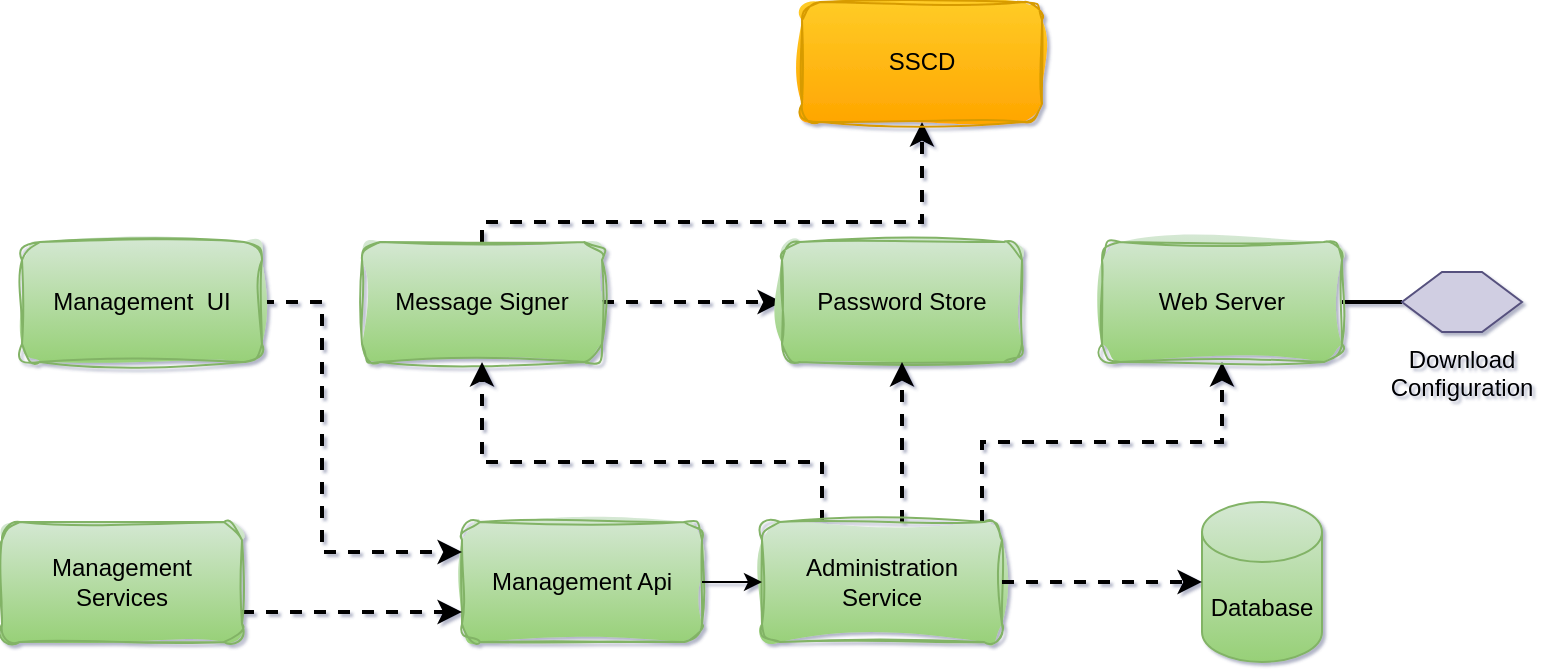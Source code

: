 <mxfile version="22.0.0" type="device">
  <diagram name="Page-1" id="RcsFwqiE_mqMil7ZwmxQ">
    <mxGraphModel dx="1010" dy="732" grid="1" gridSize="10" guides="1" tooltips="1" connect="1" arrows="1" fold="1" page="1" pageScale="1" pageWidth="827" pageHeight="1169" background="none" math="0" shadow="1">
      <root>
        <mxCell id="0" />
        <mxCell id="1" parent="0" />
        <mxCell id="R0o29H9aw-5ZgJFbA4co-17" value="Management Api" style="rounded=1;whiteSpace=wrap;html=1;fillColor=#d5e8d4;strokeColor=#82b366;sketch=1;curveFitting=1;jiggle=2;gradientColor=#97d077;" parent="1" vertex="1">
          <mxGeometry x="820" y="610" width="120" height="60" as="geometry" />
        </mxCell>
        <mxCell id="R0o29H9aw-5ZgJFbA4co-19" value="Database" style="shape=cylinder3;whiteSpace=wrap;html=1;boundedLbl=1;backgroundOutline=1;size=15;fillColor=#d5e8d4;gradientColor=#97d077;strokeColor=#82b366;" parent="1" vertex="1">
          <mxGeometry x="1190" y="600" width="60" height="80" as="geometry" />
        </mxCell>
        <mxCell id="R0o29H9aw-5ZgJFbA4co-59" style="edgeStyle=orthogonalEdgeStyle;rounded=0;orthogonalLoop=1;jettySize=auto;html=1;dashed=1;strokeWidth=2;entryX=0;entryY=0.25;entryDx=0;entryDy=0;exitX=1;exitY=0.5;exitDx=0;exitDy=0;" parent="1" source="R0o29H9aw-5ZgJFbA4co-31" edge="1" target="R0o29H9aw-5ZgJFbA4co-17">
          <mxGeometry relative="1" as="geometry">
            <mxPoint x="830" y="630" as="targetPoint" />
            <Array as="points">
              <mxPoint x="750" y="500" />
              <mxPoint x="750" y="625" />
            </Array>
          </mxGeometry>
        </mxCell>
        <mxCell id="R0o29H9aw-5ZgJFbA4co-31" value="Management&amp;nbsp; UI" style="rounded=1;whiteSpace=wrap;html=1;fillColor=#d5e8d4;strokeColor=#82b366;sketch=1;curveFitting=1;jiggle=2;gradientColor=#97d077;" parent="1" vertex="1">
          <mxGeometry x="600" y="470" width="120" height="60" as="geometry" />
        </mxCell>
        <mxCell id="R0o29H9aw-5ZgJFbA4co-38" style="edgeStyle=orthogonalEdgeStyle;rounded=0;orthogonalLoop=1;jettySize=auto;html=1;entryX=0;entryY=0.5;entryDx=0;entryDy=0;dashed=1;strokeWidth=2;" parent="1" source="R0o29H9aw-5ZgJFbA4co-33" target="R0o29H9aw-5ZgJFbA4co-35" edge="1">
          <mxGeometry relative="1" as="geometry" />
        </mxCell>
        <mxCell id="R0o29H9aw-5ZgJFbA4co-41" style="edgeStyle=orthogonalEdgeStyle;rounded=0;orthogonalLoop=1;jettySize=auto;html=1;dashed=1;strokeWidth=2;entryX=0.5;entryY=1;entryDx=0;entryDy=0;" parent="1" source="R0o29H9aw-5ZgJFbA4co-33" target="R0o29H9aw-5ZgJFbA4co-40" edge="1">
          <mxGeometry relative="1" as="geometry">
            <Array as="points">
              <mxPoint x="830" y="460" />
              <mxPoint x="1050" y="460" />
            </Array>
          </mxGeometry>
        </mxCell>
        <mxCell id="R0o29H9aw-5ZgJFbA4co-33" value="Message Signer" style="rounded=1;whiteSpace=wrap;html=1;fillColor=#d5e8d4;strokeColor=#82b366;sketch=1;curveFitting=1;jiggle=2;gradientColor=#97d077;" parent="1" vertex="1">
          <mxGeometry x="770" y="470" width="120" height="60" as="geometry" />
        </mxCell>
        <mxCell id="R0o29H9aw-5ZgJFbA4co-35" value="Password Store" style="rounded=1;whiteSpace=wrap;html=1;fillColor=#d5e8d4;strokeColor=#82b366;sketch=1;curveFitting=1;jiggle=2;gradientColor=#97d077;" parent="1" vertex="1">
          <mxGeometry x="980" y="470" width="120" height="60" as="geometry" />
        </mxCell>
        <mxCell id="R0o29H9aw-5ZgJFbA4co-40" value="SSCD" style="rounded=1;whiteSpace=wrap;html=1;fillColor=#ffcd28;strokeColor=#d79b00;sketch=1;curveFitting=1;jiggle=2;gradientColor=#ffa500;" parent="1" vertex="1">
          <mxGeometry x="990" y="350" width="120" height="60" as="geometry" />
        </mxCell>
        <mxCell id="R0o29H9aw-5ZgJFbA4co-58" style="edgeStyle=orthogonalEdgeStyle;rounded=0;orthogonalLoop=1;jettySize=auto;html=1;dashed=1;strokeWidth=2;entryX=0;entryY=0.75;entryDx=0;entryDy=0;" parent="1" source="R0o29H9aw-5ZgJFbA4co-54" edge="1" target="R0o29H9aw-5ZgJFbA4co-17">
          <mxGeometry relative="1" as="geometry">
            <mxPoint x="800" y="670" as="targetPoint" />
            <Array as="points">
              <mxPoint x="770" y="655" />
              <mxPoint x="770" y="655" />
            </Array>
          </mxGeometry>
        </mxCell>
        <mxCell id="R0o29H9aw-5ZgJFbA4co-54" value="Management Services" style="rounded=1;whiteSpace=wrap;html=1;fillColor=#d5e8d4;strokeColor=#82b366;sketch=1;curveFitting=1;jiggle=2;gradientColor=#97d077;" parent="1" vertex="1">
          <mxGeometry x="590" y="610" width="120" height="60" as="geometry" />
        </mxCell>
        <mxCell id="R0o29H9aw-5ZgJFbA4co-64" style="edgeStyle=orthogonalEdgeStyle;rounded=0;orthogonalLoop=1;jettySize=auto;html=1;entryX=0.5;entryY=1;entryDx=0;entryDy=0;dashed=1;strokeWidth=2;" parent="1" source="R0o29H9aw-5ZgJFbA4co-62" target="R0o29H9aw-5ZgJFbA4co-35" edge="1">
          <mxGeometry relative="1" as="geometry">
            <Array as="points">
              <mxPoint x="1040" y="590" />
              <mxPoint x="1040" y="590" />
            </Array>
          </mxGeometry>
        </mxCell>
        <mxCell id="R0o29H9aw-5ZgJFbA4co-65" style="edgeStyle=orthogonalEdgeStyle;rounded=0;orthogonalLoop=1;jettySize=auto;html=1;entryX=0.5;entryY=1;entryDx=0;entryDy=0;strokeWidth=2;dashed=1;" parent="1" source="R0o29H9aw-5ZgJFbA4co-62" target="R0o29H9aw-5ZgJFbA4co-33" edge="1">
          <mxGeometry relative="1" as="geometry">
            <Array as="points">
              <mxPoint x="1000" y="580" />
              <mxPoint x="830" y="580" />
            </Array>
          </mxGeometry>
        </mxCell>
        <mxCell id="R0o29H9aw-5ZgJFbA4co-68" style="edgeStyle=orthogonalEdgeStyle;rounded=0;orthogonalLoop=1;jettySize=auto;html=1;entryX=0.5;entryY=1;entryDx=0;entryDy=0;dashed=1;strokeWidth=2;" parent="1" source="R0o29H9aw-5ZgJFbA4co-62" target="R0o29H9aw-5ZgJFbA4co-67" edge="1">
          <mxGeometry relative="1" as="geometry">
            <Array as="points">
              <mxPoint x="1080" y="570" />
              <mxPoint x="1200" y="570" />
            </Array>
          </mxGeometry>
        </mxCell>
        <mxCell id="R0o29H9aw-5ZgJFbA4co-62" value="Administration Service" style="rounded=1;whiteSpace=wrap;html=1;fillColor=#d5e8d4;strokeColor=#82b366;sketch=1;curveFitting=1;jiggle=2;gradientColor=#97d077;" parent="1" vertex="1">
          <mxGeometry x="970" y="610" width="120" height="60" as="geometry" />
        </mxCell>
        <mxCell id="R0o29H9aw-5ZgJFbA4co-63" style="edgeStyle=orthogonalEdgeStyle;rounded=0;orthogonalLoop=1;jettySize=auto;html=1;entryX=0;entryY=0.5;entryDx=0;entryDy=0;" parent="1" source="R0o29H9aw-5ZgJFbA4co-17" target="R0o29H9aw-5ZgJFbA4co-62" edge="1">
          <mxGeometry relative="1" as="geometry" />
        </mxCell>
        <mxCell id="R0o29H9aw-5ZgJFbA4co-66" style="edgeStyle=orthogonalEdgeStyle;rounded=0;orthogonalLoop=1;jettySize=auto;html=1;entryX=0;entryY=0.5;entryDx=0;entryDy=0;entryPerimeter=0;dashed=1;strokeWidth=2;" parent="1" source="R0o29H9aw-5ZgJFbA4co-62" target="R0o29H9aw-5ZgJFbA4co-19" edge="1">
          <mxGeometry relative="1" as="geometry" />
        </mxCell>
        <mxCell id="R0o29H9aw-5ZgJFbA4co-71" style="edgeStyle=orthogonalEdgeStyle;rounded=0;orthogonalLoop=1;jettySize=auto;html=1;entryX=0;entryY=0.5;entryDx=0;entryDy=0;endArrow=none;endFill=0;strokeWidth=2;" parent="1" source="R0o29H9aw-5ZgJFbA4co-67" target="R0o29H9aw-5ZgJFbA4co-70" edge="1">
          <mxGeometry relative="1" as="geometry" />
        </mxCell>
        <mxCell id="R0o29H9aw-5ZgJFbA4co-67" value="Web Server" style="rounded=1;whiteSpace=wrap;html=1;fillColor=#d5e8d4;strokeColor=#82b366;sketch=1;curveFitting=1;jiggle=2;gradientColor=#97d077;" parent="1" vertex="1">
          <mxGeometry x="1140" y="470" width="120" height="60" as="geometry" />
        </mxCell>
        <mxCell id="R0o29H9aw-5ZgJFbA4co-70" value="Download Configuration" style="shape=hexagon;perimeter=hexagonPerimeter2;whiteSpace=wrap;html=1;fixedSize=1;fillColor=#d0cee2;strokeColor=#56517e;rounded=0;labelPosition=center;verticalLabelPosition=bottom;align=center;verticalAlign=top;" parent="1" vertex="1">
          <mxGeometry x="1290" y="485" width="60" height="30" as="geometry" />
        </mxCell>
      </root>
    </mxGraphModel>
  </diagram>
</mxfile>
